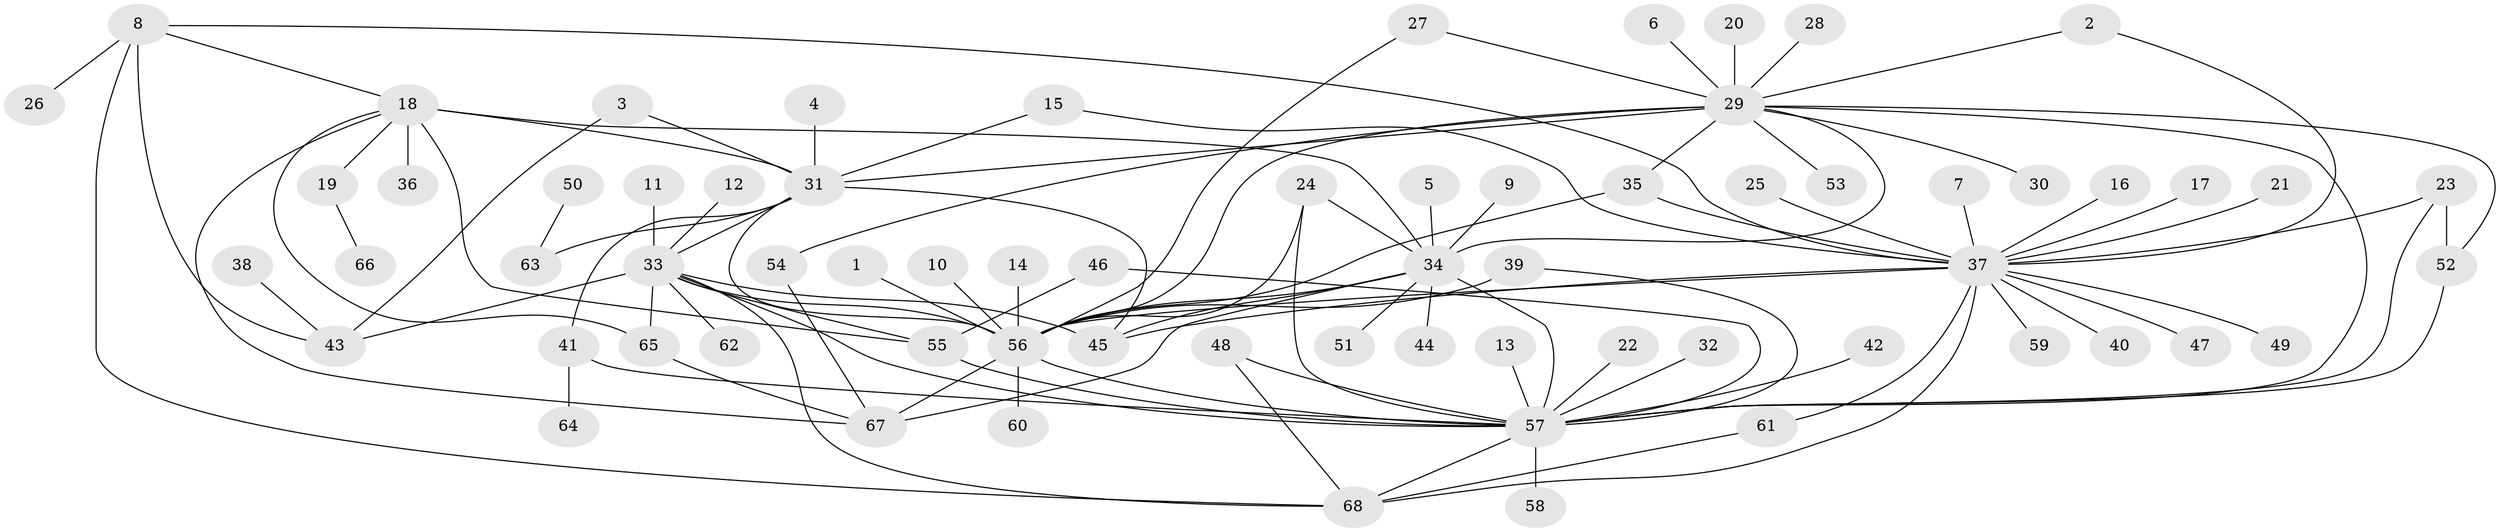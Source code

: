 // original degree distribution, {13: 0.017857142857142856, 18: 0.008928571428571428, 22: 0.008928571428571428, 1: 0.48214285714285715, 20: 0.008928571428571428, 3: 0.13392857142857142, 2: 0.24107142857142858, 14: 0.008928571428571428, 23: 0.008928571428571428, 5: 0.03571428571428571, 4: 0.03571428571428571, 8: 0.008928571428571428}
// Generated by graph-tools (version 1.1) at 2025/36/03/04/25 23:36:47]
// undirected, 68 vertices, 105 edges
graph export_dot {
  node [color=gray90,style=filled];
  1;
  2;
  3;
  4;
  5;
  6;
  7;
  8;
  9;
  10;
  11;
  12;
  13;
  14;
  15;
  16;
  17;
  18;
  19;
  20;
  21;
  22;
  23;
  24;
  25;
  26;
  27;
  28;
  29;
  30;
  31;
  32;
  33;
  34;
  35;
  36;
  37;
  38;
  39;
  40;
  41;
  42;
  43;
  44;
  45;
  46;
  47;
  48;
  49;
  50;
  51;
  52;
  53;
  54;
  55;
  56;
  57;
  58;
  59;
  60;
  61;
  62;
  63;
  64;
  65;
  66;
  67;
  68;
  1 -- 56 [weight=1.0];
  2 -- 29 [weight=1.0];
  2 -- 37 [weight=1.0];
  3 -- 31 [weight=1.0];
  3 -- 43 [weight=1.0];
  4 -- 31 [weight=1.0];
  5 -- 34 [weight=1.0];
  6 -- 29 [weight=1.0];
  7 -- 37 [weight=1.0];
  8 -- 18 [weight=1.0];
  8 -- 26 [weight=1.0];
  8 -- 37 [weight=1.0];
  8 -- 43 [weight=1.0];
  8 -- 68 [weight=1.0];
  9 -- 34 [weight=1.0];
  10 -- 56 [weight=1.0];
  11 -- 33 [weight=1.0];
  12 -- 33 [weight=1.0];
  13 -- 57 [weight=1.0];
  14 -- 56 [weight=1.0];
  15 -- 31 [weight=1.0];
  15 -- 37 [weight=1.0];
  16 -- 37 [weight=1.0];
  17 -- 37 [weight=1.0];
  18 -- 19 [weight=1.0];
  18 -- 31 [weight=1.0];
  18 -- 34 [weight=2.0];
  18 -- 36 [weight=1.0];
  18 -- 55 [weight=1.0];
  18 -- 65 [weight=1.0];
  18 -- 67 [weight=1.0];
  19 -- 66 [weight=1.0];
  20 -- 29 [weight=1.0];
  21 -- 37 [weight=1.0];
  22 -- 57 [weight=1.0];
  23 -- 37 [weight=1.0];
  23 -- 52 [weight=1.0];
  23 -- 57 [weight=1.0];
  24 -- 34 [weight=1.0];
  24 -- 56 [weight=1.0];
  24 -- 57 [weight=1.0];
  25 -- 37 [weight=1.0];
  27 -- 29 [weight=1.0];
  27 -- 56 [weight=1.0];
  28 -- 29 [weight=1.0];
  29 -- 30 [weight=1.0];
  29 -- 31 [weight=1.0];
  29 -- 34 [weight=1.0];
  29 -- 35 [weight=1.0];
  29 -- 52 [weight=1.0];
  29 -- 53 [weight=1.0];
  29 -- 54 [weight=1.0];
  29 -- 56 [weight=2.0];
  29 -- 57 [weight=1.0];
  31 -- 33 [weight=1.0];
  31 -- 41 [weight=1.0];
  31 -- 45 [weight=1.0];
  31 -- 56 [weight=1.0];
  31 -- 63 [weight=1.0];
  32 -- 57 [weight=1.0];
  33 -- 43 [weight=1.0];
  33 -- 45 [weight=1.0];
  33 -- 55 [weight=1.0];
  33 -- 56 [weight=1.0];
  33 -- 57 [weight=1.0];
  33 -- 62 [weight=1.0];
  33 -- 65 [weight=1.0];
  33 -- 68 [weight=1.0];
  34 -- 44 [weight=1.0];
  34 -- 45 [weight=1.0];
  34 -- 51 [weight=1.0];
  34 -- 56 [weight=1.0];
  34 -- 57 [weight=1.0];
  34 -- 67 [weight=1.0];
  35 -- 37 [weight=1.0];
  35 -- 56 [weight=1.0];
  37 -- 40 [weight=1.0];
  37 -- 45 [weight=2.0];
  37 -- 47 [weight=1.0];
  37 -- 49 [weight=1.0];
  37 -- 56 [weight=1.0];
  37 -- 59 [weight=1.0];
  37 -- 61 [weight=1.0];
  37 -- 68 [weight=1.0];
  38 -- 43 [weight=1.0];
  39 -- 56 [weight=2.0];
  39 -- 57 [weight=1.0];
  41 -- 57 [weight=2.0];
  41 -- 64 [weight=1.0];
  42 -- 57 [weight=1.0];
  46 -- 55 [weight=1.0];
  46 -- 57 [weight=1.0];
  48 -- 57 [weight=1.0];
  48 -- 68 [weight=1.0];
  50 -- 63 [weight=1.0];
  52 -- 57 [weight=1.0];
  54 -- 67 [weight=1.0];
  55 -- 57 [weight=1.0];
  56 -- 57 [weight=1.0];
  56 -- 60 [weight=1.0];
  56 -- 67 [weight=1.0];
  57 -- 58 [weight=1.0];
  57 -- 68 [weight=1.0];
  61 -- 68 [weight=1.0];
  65 -- 67 [weight=1.0];
}
